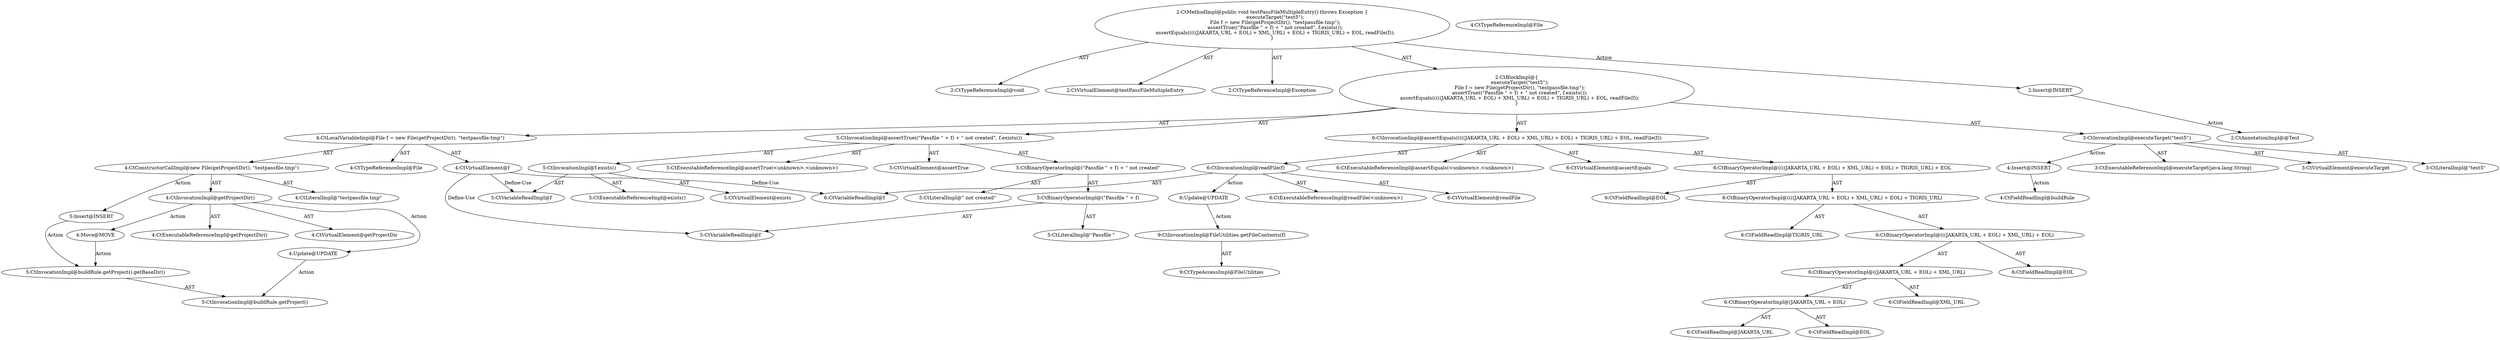 digraph "testPassFileMultipleEntry#?" {
0 [label="2:CtTypeReferenceImpl@void" shape=ellipse]
1 [label="2:CtVirtualElement@testPassFileMultipleEntry" shape=ellipse]
2 [label="2:CtTypeReferenceImpl@Exception" shape=ellipse]
3 [label="3:CtExecutableReferenceImpl@executeTarget(java.lang.String)" shape=ellipse]
4 [label="3:CtVirtualElement@executeTarget" shape=ellipse]
5 [label="3:CtLiteralImpl@\"test5\"" shape=ellipse]
6 [label="3:CtInvocationImpl@executeTarget(\"test5\")" shape=ellipse]
7 [label="4:CtTypeReferenceImpl@File" shape=ellipse]
8 [label="4:CtTypeReferenceImpl@File" shape=ellipse]
9 [label="4:CtExecutableReferenceImpl@getProjectDir()" shape=ellipse]
10 [label="4:CtVirtualElement@getProjectDir" shape=ellipse]
11 [label="4:CtInvocationImpl@getProjectDir()" shape=ellipse]
12 [label="4:CtLiteralImpl@\"testpassfile.tmp\"" shape=ellipse]
13 [label="4:CtConstructorCallImpl@new File(getProjectDir(), \"testpassfile.tmp\")" shape=ellipse]
14 [label="4:CtVirtualElement@f" shape=ellipse]
15 [label="4:CtLocalVariableImpl@File f = new File(getProjectDir(), \"testpassfile.tmp\")" shape=ellipse]
16 [label="5:CtExecutableReferenceImpl@assertTrue(<unknown>,<unknown>)" shape=ellipse]
17 [label="5:CtVirtualElement@assertTrue" shape=ellipse]
18 [label="5:CtLiteralImpl@\"Passfile \"" shape=ellipse]
19 [label="5:CtVariableReadImpl@f" shape=ellipse]
20 [label="5:CtBinaryOperatorImpl@(\"Passfile \" + f)" shape=ellipse]
21 [label="5:CtLiteralImpl@\" not created\"" shape=ellipse]
22 [label="5:CtBinaryOperatorImpl@(\"Passfile \" + f) + \" not created\"" shape=ellipse]
23 [label="5:CtExecutableReferenceImpl@exists()" shape=ellipse]
24 [label="5:CtVirtualElement@exists" shape=ellipse]
25 [label="5:CtVariableReadImpl@f" shape=ellipse]
26 [label="5:CtInvocationImpl@f.exists()" shape=ellipse]
27 [label="5:CtInvocationImpl@assertTrue((\"Passfile \" + f) + \" not created\", f.exists())" shape=ellipse]
28 [label="6:CtExecutableReferenceImpl@assertEquals(<unknown>,<unknown>)" shape=ellipse]
29 [label="6:CtVirtualElement@assertEquals" shape=ellipse]
30 [label="6:CtFieldReadImpl@JAKARTA_URL" shape=ellipse]
31 [label="6:CtFieldReadImpl@EOL" shape=ellipse]
32 [label="6:CtBinaryOperatorImpl@(JAKARTA_URL + EOL)" shape=ellipse]
33 [label="6:CtFieldReadImpl@XML_URL" shape=ellipse]
34 [label="6:CtBinaryOperatorImpl@((JAKARTA_URL + EOL) + XML_URL)" shape=ellipse]
35 [label="6:CtFieldReadImpl@EOL" shape=ellipse]
36 [label="6:CtBinaryOperatorImpl@(((JAKARTA_URL + EOL) + XML_URL) + EOL)" shape=ellipse]
37 [label="6:CtFieldReadImpl@TIGRIS_URL" shape=ellipse]
38 [label="6:CtBinaryOperatorImpl@((((JAKARTA_URL + EOL) + XML_URL) + EOL) + TIGRIS_URL)" shape=ellipse]
39 [label="6:CtFieldReadImpl@EOL" shape=ellipse]
40 [label="6:CtBinaryOperatorImpl@((((JAKARTA_URL + EOL) + XML_URL) + EOL) + TIGRIS_URL) + EOL" shape=ellipse]
41 [label="6:CtExecutableReferenceImpl@readFile(<unknown>)" shape=ellipse]
42 [label="6:CtVirtualElement@readFile" shape=ellipse]
43 [label="6:CtVariableReadImpl@f" shape=ellipse]
44 [label="6:CtInvocationImpl@readFile(f)" shape=ellipse]
45 [label="6:CtInvocationImpl@assertEquals(((((JAKARTA_URL + EOL) + XML_URL) + EOL) + TIGRIS_URL) + EOL, readFile(f))" shape=ellipse]
46 [label="2:CtBlockImpl@\{
    executeTarget(\"test5\");
    File f = new File(getProjectDir(), \"testpassfile.tmp\");
    assertTrue((\"Passfile \" + f) + \" not created\", f.exists());
    assertEquals(((((JAKARTA_URL + EOL) + XML_URL) + EOL) + TIGRIS_URL) + EOL, readFile(f));
\}" shape=ellipse]
47 [label="2:CtMethodImpl@public void testPassFileMultipleEntry() throws Exception \{
    executeTarget(\"test5\");
    File f = new File(getProjectDir(), \"testpassfile.tmp\");
    assertTrue((\"Passfile \" + f) + \" not created\", f.exists());
    assertEquals(((((JAKARTA_URL + EOL) + XML_URL) + EOL) + TIGRIS_URL) + EOL, readFile(f));
\}" shape=ellipse]
48 [label="6:Update@UPDATE" shape=ellipse]
49 [label="9:CtInvocationImpl@FileUtilities.getFileContents(f)" shape=ellipse]
50 [label="9:CtTypeAccessImpl@FileUtilities" shape=ellipse]
51 [label="4:Update@UPDATE" shape=ellipse]
52 [label="5:CtInvocationImpl@buildRule.getProject()" shape=ellipse]
53 [label="2:Insert@INSERT" shape=ellipse]
54 [label="2:CtAnnotationImpl@@Test" shape=ellipse]
55 [label="4:Insert@INSERT" shape=ellipse]
56 [label="4:CtFieldReadImpl@buildRule" shape=ellipse]
57 [label="5:Insert@INSERT" shape=ellipse]
58 [label="5:CtInvocationImpl@buildRule.getProject().getBaseDir()" shape=ellipse]
59 [label="4:Move@MOVE" shape=ellipse]
6 -> 4 [label="AST"];
6 -> 3 [label="AST"];
6 -> 5 [label="AST"];
6 -> 55 [label="Action"];
11 -> 10 [label="AST"];
11 -> 9 [label="AST"];
11 -> 51 [label="Action"];
11 -> 59 [label="Action"];
13 -> 11 [label="AST"];
13 -> 12 [label="AST"];
13 -> 57 [label="Action"];
14 -> 19 [label="Define-Use"];
14 -> 25 [label="Define-Use"];
14 -> 43 [label="Define-Use"];
15 -> 14 [label="AST"];
15 -> 7 [label="AST"];
15 -> 13 [label="AST"];
20 -> 18 [label="AST"];
20 -> 19 [label="AST"];
22 -> 20 [label="AST"];
22 -> 21 [label="AST"];
26 -> 24 [label="AST"];
26 -> 25 [label="AST"];
26 -> 23 [label="AST"];
27 -> 17 [label="AST"];
27 -> 16 [label="AST"];
27 -> 22 [label="AST"];
27 -> 26 [label="AST"];
32 -> 30 [label="AST"];
32 -> 31 [label="AST"];
34 -> 32 [label="AST"];
34 -> 33 [label="AST"];
36 -> 34 [label="AST"];
36 -> 35 [label="AST"];
38 -> 36 [label="AST"];
38 -> 37 [label="AST"];
40 -> 38 [label="AST"];
40 -> 39 [label="AST"];
44 -> 42 [label="AST"];
44 -> 41 [label="AST"];
44 -> 43 [label="AST"];
44 -> 48 [label="Action"];
45 -> 29 [label="AST"];
45 -> 28 [label="AST"];
45 -> 40 [label="AST"];
45 -> 44 [label="AST"];
46 -> 6 [label="AST"];
46 -> 15 [label="AST"];
46 -> 27 [label="AST"];
46 -> 45 [label="AST"];
47 -> 1 [label="AST"];
47 -> 0 [label="AST"];
47 -> 2 [label="AST"];
47 -> 46 [label="AST"];
47 -> 53 [label="Action"];
48 -> 49 [label="Action"];
49 -> 50 [label="AST"];
51 -> 52 [label="Action"];
53 -> 54 [label="Action"];
55 -> 56 [label="Action"];
57 -> 58 [label="Action"];
58 -> 52 [label="AST"];
59 -> 58 [label="Action"];
}